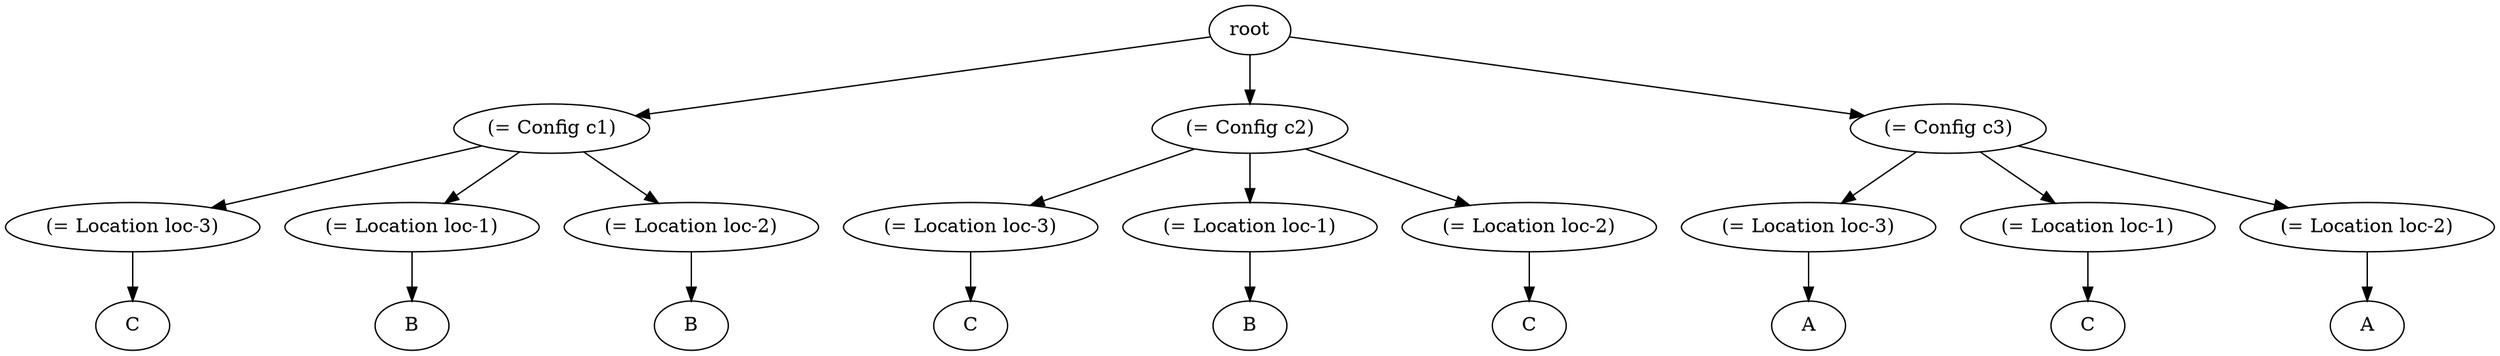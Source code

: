 digraph {
  n0 [label="root"];
  n1 [label="(= Config c1)"];
  n0 -> n1;
  n2 [label="(= Location loc-3)"];
  n1 -> n2;
  n3 [label="C"];
  n2 -> n3;
  n4 [label="(= Location loc-1)"];
  n1 -> n4;
  n5 [label="B"];
  n4 -> n5;
  n6 [label="(= Location loc-2)"];
  n1 -> n6;
  n7 [label="B"];
  n6 -> n7;
  n8 [label="(= Config c2)"];
  n0 -> n8;
  n9 [label="(= Location loc-3)"];
  n8 -> n9;
  n10 [label="C"];
  n9 -> n10;
  n11 [label="(= Location loc-1)"];
  n8 -> n11;
  n12 [label="B"];
  n11 -> n12;
  n13 [label="(= Location loc-2)"];
  n8 -> n13;
  n14 [label="C"];
  n13 -> n14;
  n15 [label="(= Config c3)"];
  n0 -> n15;
  n16 [label="(= Location loc-3)"];
  n15 -> n16;
  n17 [label="A"];
  n16 -> n17;
  n18 [label="(= Location loc-1)"];
  n15 -> n18;
  n19 [label="C"];
  n18 -> n19;
  n20 [label="(= Location loc-2)"];
  n15 -> n20;
  n21 [label="A"];
  n20 -> n21;
}